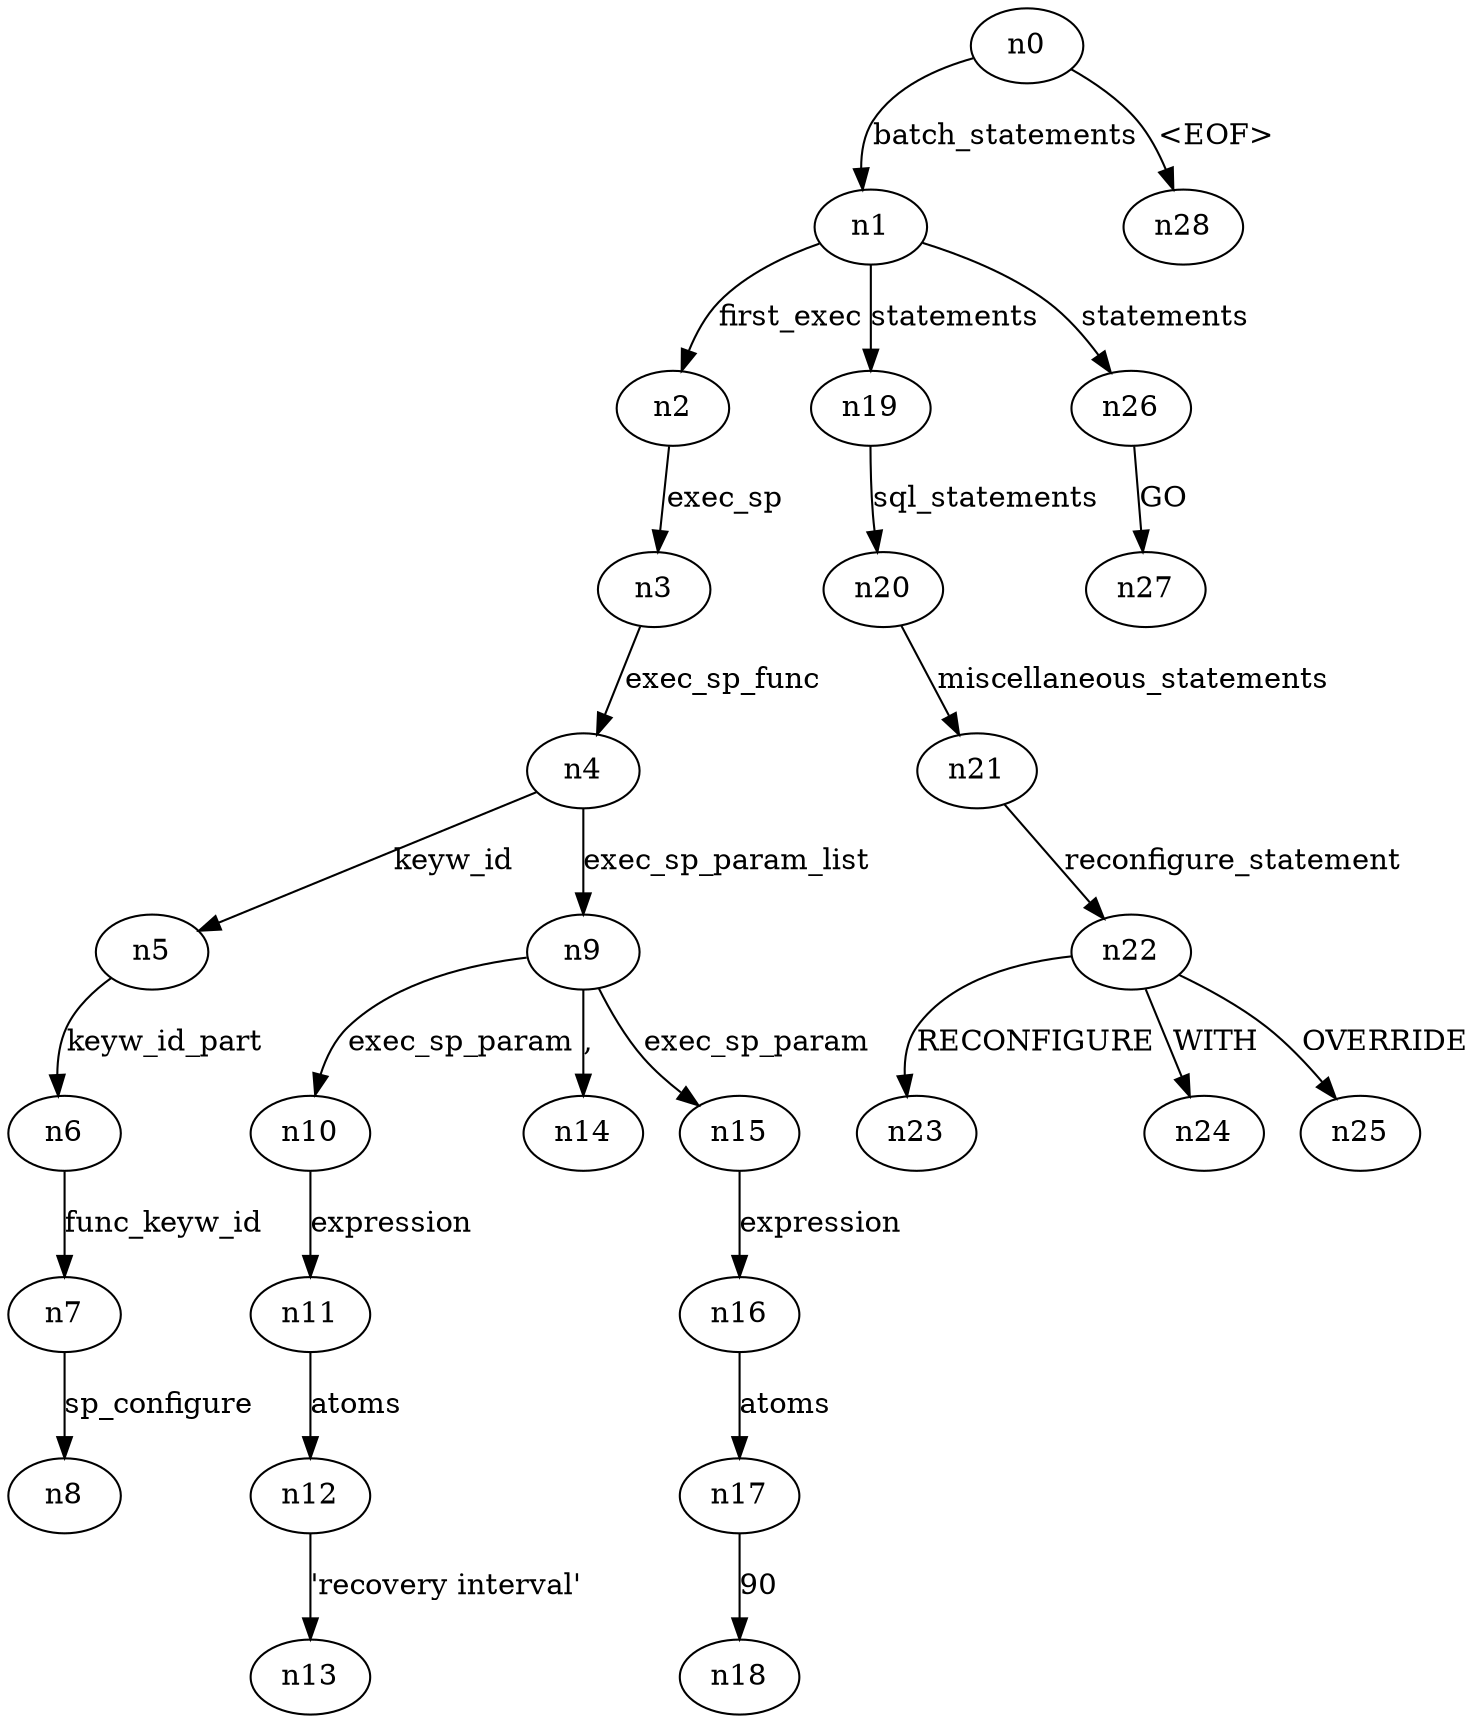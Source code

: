 digraph ParseTree {
  n0 -> n1 [label="batch_statements"];
  n1 -> n2 [label="first_exec"];
  n2 -> n3 [label="exec_sp"];
  n3 -> n4 [label="exec_sp_func"];
  n4 -> n5 [label="keyw_id"];
  n5 -> n6 [label="keyw_id_part"];
  n6 -> n7 [label="func_keyw_id"];
  n7 -> n8 [label="sp_configure"];
  n4 -> n9 [label="exec_sp_param_list"];
  n9 -> n10 [label="exec_sp_param"];
  n10 -> n11 [label="expression"];
  n11 -> n12 [label="atoms"];
  n12 -> n13 [label="'recovery interval'"];
  n9 -> n14 [label=","];
  n9 -> n15 [label="exec_sp_param"];
  n15 -> n16 [label="expression"];
  n16 -> n17 [label="atoms"];
  n17 -> n18 [label="90"];
  n1 -> n19 [label="statements"];
  n19 -> n20 [label="sql_statements"];
  n20 -> n21 [label="miscellaneous_statements"];
  n21 -> n22 [label="reconfigure_statement"];
  n22 -> n23 [label="RECONFIGURE"];
  n22 -> n24 [label="WITH"];
  n22 -> n25 [label="OVERRIDE"];
  n1 -> n26 [label="statements"];
  n26 -> n27 [label="GO"];
  n0 -> n28 [label="<EOF>"];
}